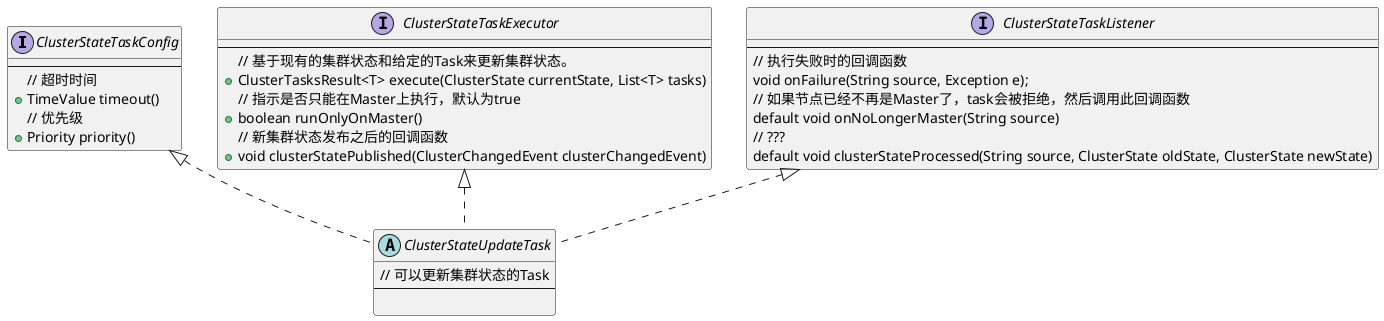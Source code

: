 @startuml

interface ClusterStateTaskConfig{
    --
    // 超时时间
    +TimeValue timeout()
    // 优先级
    +Priority priority()
}

interface ClusterStateTaskExecutor{
    --
    // 基于现有的集群状态和给定的Task来更新集群状态。
    +ClusterTasksResult<T> execute(ClusterState currentState, List<T> tasks)
    // 指示是否只能在Master上执行，默认为true
    +boolean runOnlyOnMaster()
    // 新集群状态发布之后的回调函数
    +void clusterStatePublished(ClusterChangedEvent clusterChangedEvent)
}

interface ClusterStateTaskListener {
    --
    // 执行失败时的回调函数
    void onFailure(String source, Exception e);
    // 如果节点已经不再是Master了，task会被拒绝，然后调用此回调函数
    default void onNoLongerMaster(String source)
    // ???
    default void clusterStateProcessed(String source, ClusterState oldState, ClusterState newState)
}

abstract class ClusterStateUpdateTask implements ClusterStateTaskConfig, ClusterStateTaskExecutor, ClusterStateTaskListener{
    // 可以更新集群状态的Task
    --

}

@enduml